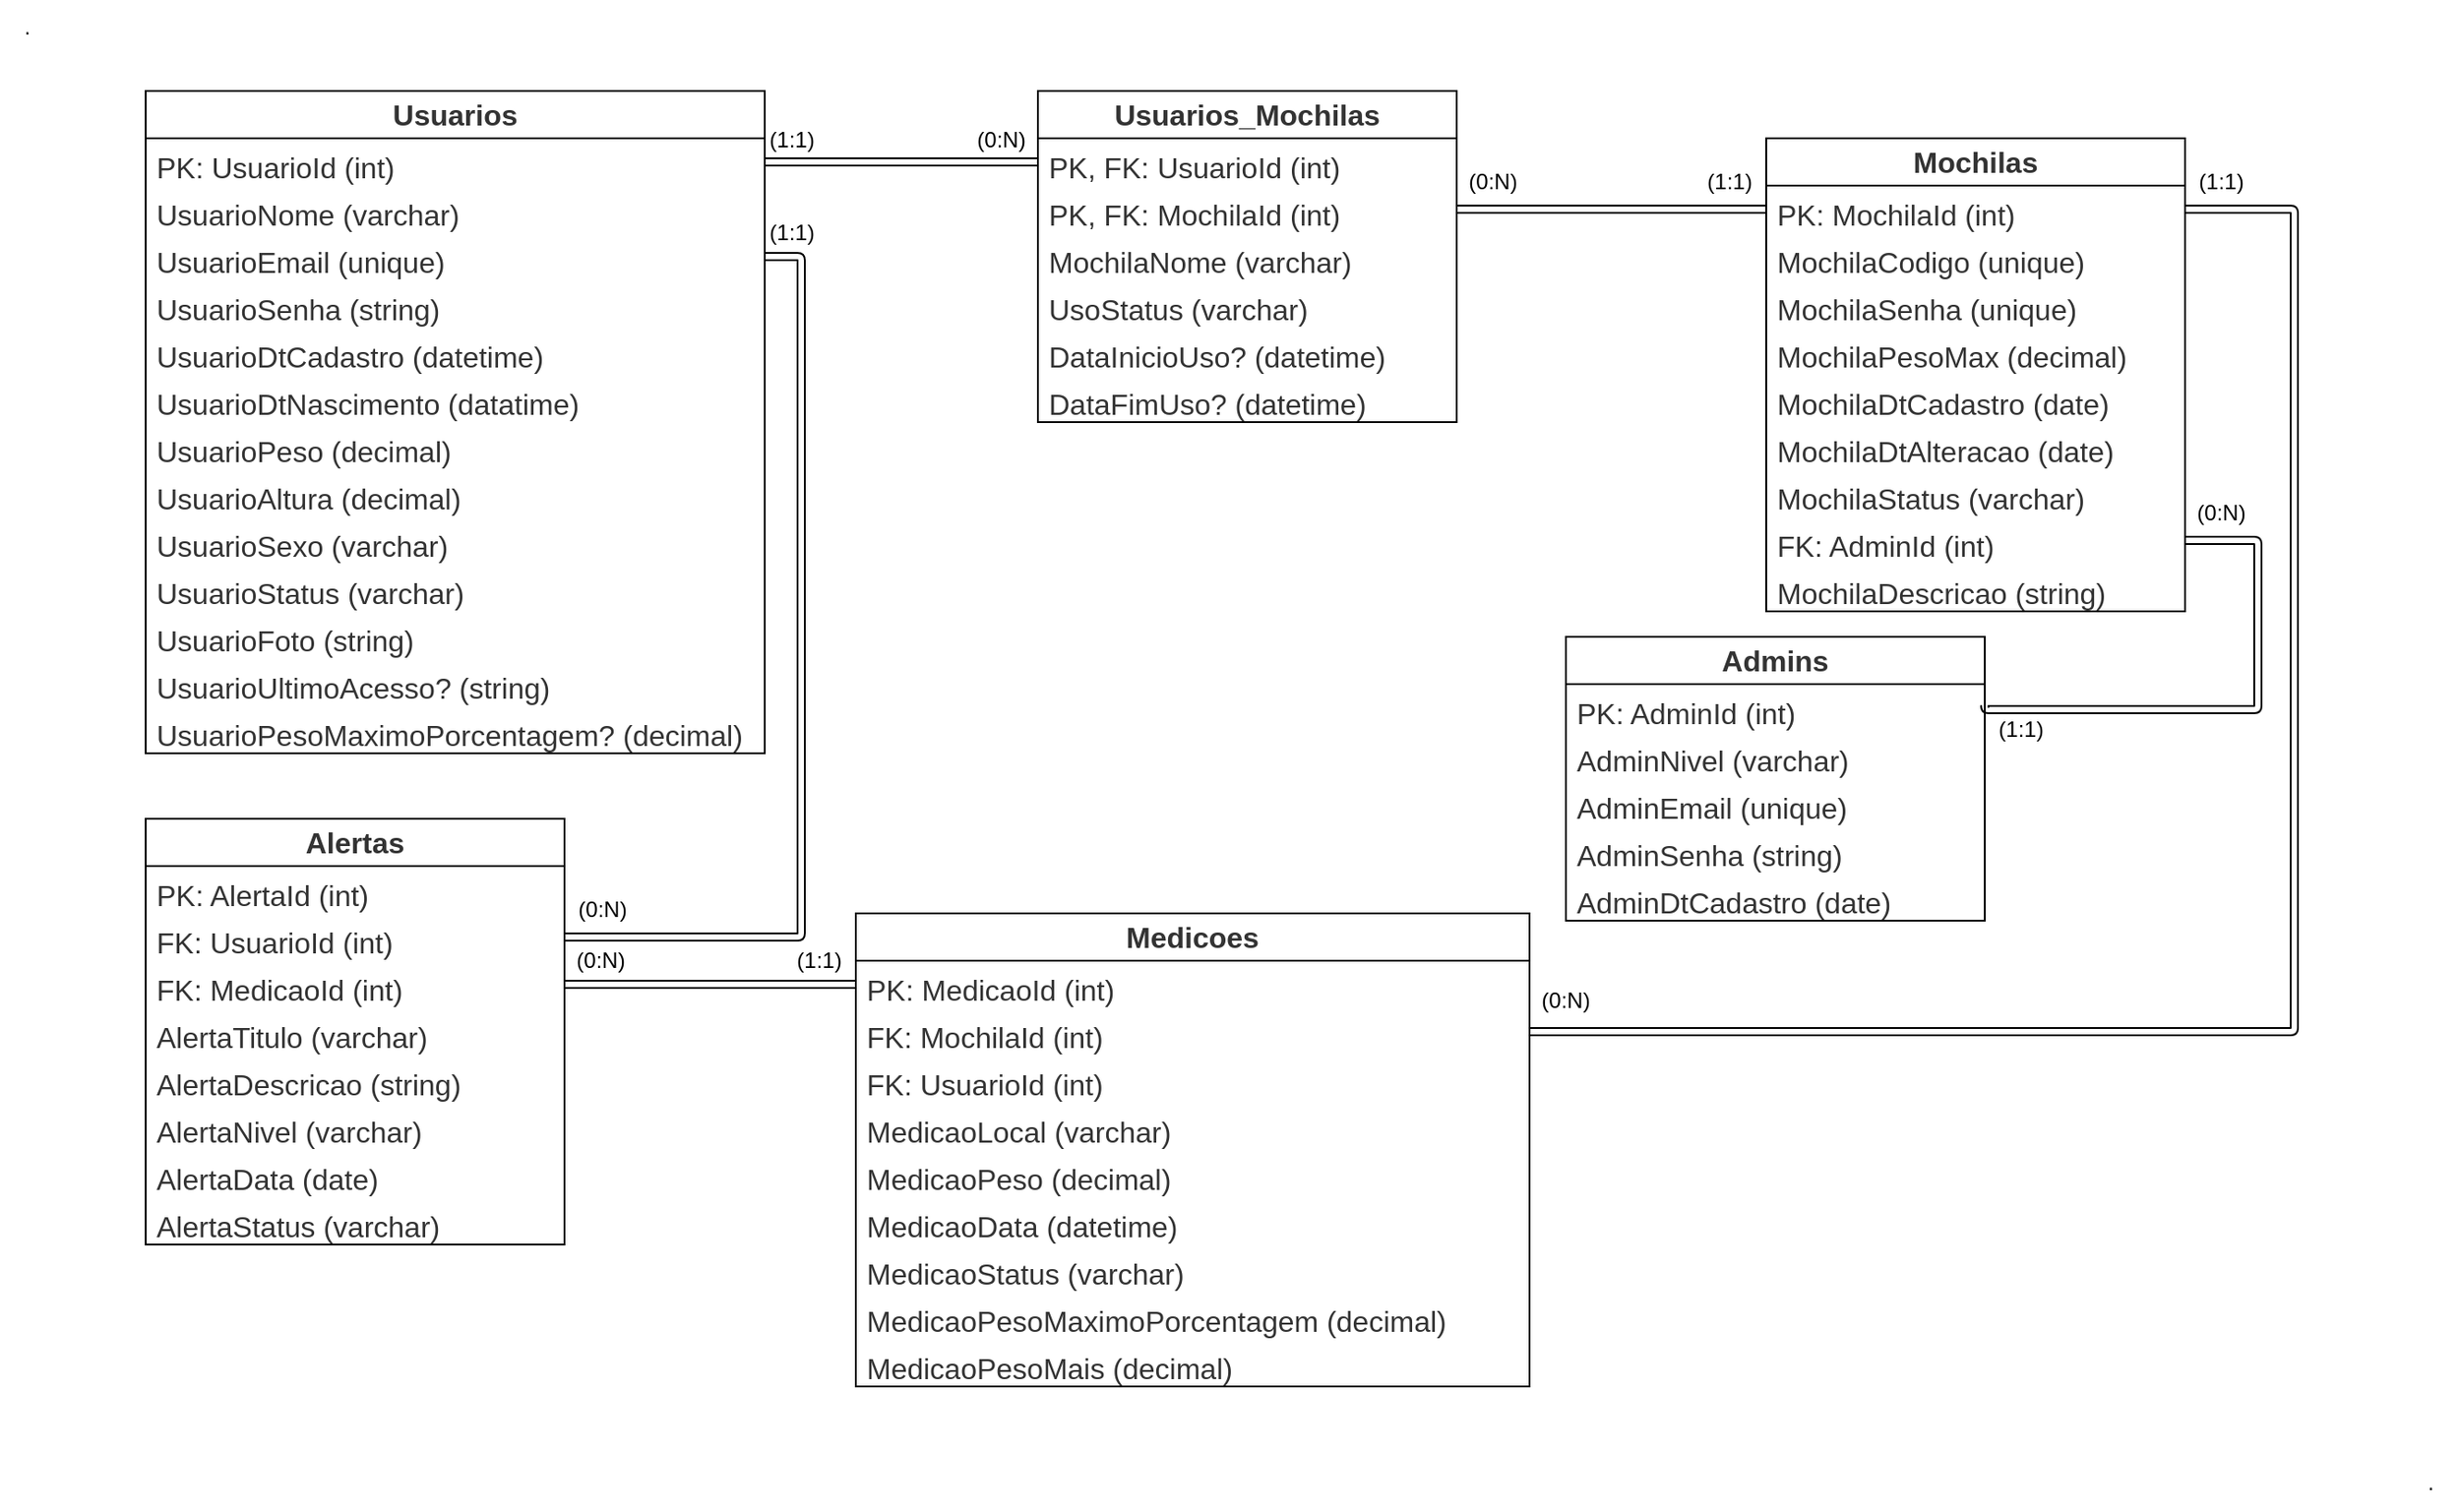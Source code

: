 <mxfile>
    <diagram id="SqMOtti_PhG7aw0WPnO8" name="Page-1">
        <mxGraphModel dx="2309" dy="724" grid="1" gridSize="10" guides="1" tooltips="1" connect="1" arrows="1" fold="1" page="1" pageScale="1" pageWidth="850" pageHeight="1100" background="#ffffff" math="0" shadow="0">
            <root>
                <mxCell id="0"/>
                <mxCell id="1" parent="0"/>
                <mxCell id="16" value="&lt;span style=&quot;color: rgb(51, 51, 51); font-family: Arial, sans-serif; font-size: medium; font-weight: 700; text-wrap-mode: nowrap; background-color: rgb(255, 255, 255);&quot;&gt;Usuarios&lt;/span&gt;" style="swimlane;fontStyle=0;childLayout=stackLayout;horizontal=1;startSize=26;fillColor=none;horizontalStack=0;resizeParent=1;resizeParentMax=0;resizeLast=0;collapsible=1;marginBottom=0;whiteSpace=wrap;html=1;" vertex="1" parent="1">
                    <mxGeometry x="120" y="80" width="340" height="364" as="geometry"/>
                </mxCell>
                <mxCell id="17" value="&lt;span style=&quot;color: rgb(51, 51, 51); font-family: Arial, sans-serif; font-size: medium; text-align: center; text-wrap-mode: nowrap; background-color: rgb(255, 255, 255);&quot;&gt;PK: UsuarioId (int)&lt;/span&gt;" style="text;strokeColor=none;fillColor=none;align=left;verticalAlign=top;spacingLeft=4;spacingRight=4;overflow=hidden;rotatable=0;points=[[0,0.5],[1,0.5]];portConstraint=eastwest;whiteSpace=wrap;html=1;" vertex="1" parent="16">
                    <mxGeometry y="26" width="340" height="26" as="geometry"/>
                </mxCell>
                <mxCell id="18" value="&lt;span style=&quot;color: rgb(51, 51, 51); font-family: Arial, sans-serif; font-size: medium; text-align: center; text-wrap-mode: nowrap; background-color: rgb(255, 255, 255);&quot;&gt;UsuarioNome (varchar)&lt;/span&gt;" style="text;strokeColor=none;fillColor=none;align=left;verticalAlign=top;spacingLeft=4;spacingRight=4;overflow=hidden;rotatable=0;points=[[0,0.5],[1,0.5]];portConstraint=eastwest;whiteSpace=wrap;html=1;" vertex="1" parent="16">
                    <mxGeometry y="52" width="340" height="26" as="geometry"/>
                </mxCell>
                <mxCell id="19" value="&lt;span style=&quot;color: rgb(51, 51, 51); font-family: Arial, sans-serif; font-size: medium; text-align: center; text-wrap-mode: nowrap; background-color: rgb(255, 255, 255);&quot;&gt;UsuarioEmail (unique)&lt;/span&gt;" style="text;strokeColor=none;fillColor=none;align=left;verticalAlign=top;spacingLeft=4;spacingRight=4;overflow=hidden;rotatable=0;points=[[0,0.5],[1,0.5]];portConstraint=eastwest;whiteSpace=wrap;html=1;" vertex="1" parent="16">
                    <mxGeometry y="78" width="340" height="26" as="geometry"/>
                </mxCell>
                <mxCell id="20" value="&lt;span style=&quot;color: rgb(51, 51, 51); font-family: Arial, sans-serif; font-size: medium; text-align: center; text-wrap-mode: nowrap; background-color: rgb(255, 255, 255);&quot;&gt;UsuarioSenha (string)&lt;/span&gt;" style="text;strokeColor=none;fillColor=none;align=left;verticalAlign=top;spacingLeft=4;spacingRight=4;overflow=hidden;rotatable=0;points=[[0,0.5],[1,0.5]];portConstraint=eastwest;whiteSpace=wrap;html=1;" vertex="1" parent="16">
                    <mxGeometry y="104" width="340" height="26" as="geometry"/>
                </mxCell>
                <mxCell id="21" value="&lt;span style=&quot;color: rgb(51, 51, 51); font-family: Arial, sans-serif; font-size: medium; text-align: center; text-wrap-mode: nowrap; background-color: rgb(255, 255, 255);&quot;&gt;UsuarioDtCadastro (datetime)&lt;/span&gt;" style="text;strokeColor=none;fillColor=none;align=left;verticalAlign=top;spacingLeft=4;spacingRight=4;overflow=hidden;rotatable=0;points=[[0,0.5],[1,0.5]];portConstraint=eastwest;whiteSpace=wrap;html=1;" vertex="1" parent="16">
                    <mxGeometry y="130" width="340" height="26" as="geometry"/>
                </mxCell>
                <mxCell id="98" value="&lt;span style=&quot;color: rgb(51, 51, 51); font-family: Arial, sans-serif; font-size: medium; text-align: center; text-wrap-mode: nowrap; background-color: rgb(255, 255, 255);&quot;&gt;UsuarioDtNascimento (datatime)&lt;/span&gt;" style="text;strokeColor=none;fillColor=none;align=left;verticalAlign=top;spacingLeft=4;spacingRight=4;overflow=hidden;rotatable=0;points=[[0,0.5],[1,0.5]];portConstraint=eastwest;whiteSpace=wrap;html=1;" vertex="1" parent="16">
                    <mxGeometry y="156" width="340" height="26" as="geometry"/>
                </mxCell>
                <mxCell id="22" value="&lt;span style=&quot;color: rgb(51, 51, 51); font-family: Arial, sans-serif; font-size: medium; text-align: center; text-wrap-mode: nowrap; background-color: rgb(255, 255, 255);&quot;&gt;UsuarioPeso (decimal)&lt;/span&gt;" style="text;strokeColor=none;fillColor=none;align=left;verticalAlign=top;spacingLeft=4;spacingRight=4;overflow=hidden;rotatable=0;points=[[0,0.5],[1,0.5]];portConstraint=eastwest;whiteSpace=wrap;html=1;" vertex="1" parent="16">
                    <mxGeometry y="182" width="340" height="26" as="geometry"/>
                </mxCell>
                <mxCell id="23" value="&lt;span style=&quot;color: rgb(51, 51, 51); font-family: Arial, sans-serif; font-size: medium; text-align: center; text-wrap-mode: nowrap; background-color: rgb(255, 255, 255);&quot;&gt;UsuarioAltura (decimal)&lt;/span&gt;" style="text;strokeColor=none;fillColor=none;align=left;verticalAlign=top;spacingLeft=4;spacingRight=4;overflow=hidden;rotatable=0;points=[[0,0.5],[1,0.5]];portConstraint=eastwest;whiteSpace=wrap;html=1;" vertex="1" parent="16">
                    <mxGeometry y="208" width="340" height="26" as="geometry"/>
                </mxCell>
                <mxCell id="99" value="&lt;span style=&quot;color: rgb(51, 51, 51); font-family: Arial, sans-serif; font-size: medium; text-align: center; text-wrap-mode: nowrap; background-color: rgb(255, 255, 255);&quot;&gt;UsuarioSexo (varchar)&lt;/span&gt;" style="text;strokeColor=none;fillColor=none;align=left;verticalAlign=top;spacingLeft=4;spacingRight=4;overflow=hidden;rotatable=0;points=[[0,0.5],[1,0.5]];portConstraint=eastwest;whiteSpace=wrap;html=1;" vertex="1" parent="16">
                    <mxGeometry y="234" width="340" height="26" as="geometry"/>
                </mxCell>
                <mxCell id="100" value="&lt;span style=&quot;color: rgb(51, 51, 51); font-family: Arial, sans-serif; font-size: medium; text-align: center; text-wrap-mode: nowrap; background-color: rgb(255, 255, 255);&quot;&gt;UsuarioStatus (varchar)&lt;/span&gt;" style="text;strokeColor=none;fillColor=none;align=left;verticalAlign=top;spacingLeft=4;spacingRight=4;overflow=hidden;rotatable=0;points=[[0,0.5],[1,0.5]];portConstraint=eastwest;whiteSpace=wrap;html=1;" vertex="1" parent="16">
                    <mxGeometry y="260" width="340" height="26" as="geometry"/>
                </mxCell>
                <mxCell id="101" value="&lt;span style=&quot;color: rgb(51, 51, 51); font-family: Arial, sans-serif; font-size: medium; text-align: center; text-wrap-mode: nowrap; background-color: rgb(255, 255, 255);&quot;&gt;UsuarioFoto (string)&lt;/span&gt;" style="text;strokeColor=none;fillColor=none;align=left;verticalAlign=top;spacingLeft=4;spacingRight=4;overflow=hidden;rotatable=0;points=[[0,0.5],[1,0.5]];portConstraint=eastwest;whiteSpace=wrap;html=1;" vertex="1" parent="16">
                    <mxGeometry y="286" width="340" height="26" as="geometry"/>
                </mxCell>
                <mxCell id="102" value="&lt;span style=&quot;color: rgb(51, 51, 51); font-family: Arial, sans-serif; font-size: medium; text-align: center; text-wrap-mode: nowrap; background-color: rgb(255, 255, 255);&quot;&gt;UsuarioUltimoAcesso? (string)&lt;/span&gt;" style="text;strokeColor=none;fillColor=none;align=left;verticalAlign=top;spacingLeft=4;spacingRight=4;overflow=hidden;rotatable=0;points=[[0,0.5],[1,0.5]];portConstraint=eastwest;whiteSpace=wrap;html=1;" vertex="1" parent="16">
                    <mxGeometry y="312" width="340" height="26" as="geometry"/>
                </mxCell>
                <mxCell id="103" value="&lt;span style=&quot;color: rgb(51, 51, 51); font-family: Arial, sans-serif; font-size: medium; text-align: center; text-wrap-mode: nowrap; background-color: rgb(255, 255, 255);&quot;&gt;UsuarioPesoMaximoPorcentagem? (decimal)&lt;/span&gt;" style="text;strokeColor=none;fillColor=none;align=left;verticalAlign=top;spacingLeft=4;spacingRight=4;overflow=hidden;rotatable=0;points=[[0,0.5],[1,0.5]];portConstraint=eastwest;whiteSpace=wrap;html=1;" vertex="1" parent="16">
                    <mxGeometry y="338" width="340" height="26" as="geometry"/>
                </mxCell>
                <mxCell id="25" value="&lt;span style=&quot;color: rgb(51, 51, 51); font-family: Arial, sans-serif; font-size: medium; font-weight: 700; text-wrap-mode: nowrap; background-color: rgb(255, 255, 255);&quot;&gt;Mochilas&lt;/span&gt;" style="swimlane;fontStyle=0;childLayout=stackLayout;horizontal=1;startSize=26;fillColor=none;horizontalStack=0;resizeParent=1;resizeParentMax=0;resizeLast=0;collapsible=1;marginBottom=0;whiteSpace=wrap;html=1;" vertex="1" parent="1">
                    <mxGeometry x="1010" y="106" width="230" height="260" as="geometry"/>
                </mxCell>
                <mxCell id="26" value="&lt;span style=&quot;color: rgb(51, 51, 51); font-family: Arial, sans-serif; font-size: medium; text-align: center; text-wrap-mode: nowrap; background-color: rgb(255, 255, 255);&quot;&gt;PK: MochilaId (int)&lt;/span&gt;" style="text;strokeColor=none;fillColor=none;align=left;verticalAlign=top;spacingLeft=4;spacingRight=4;overflow=hidden;rotatable=0;points=[[0,0.5],[1,0.5]];portConstraint=eastwest;whiteSpace=wrap;html=1;" vertex="1" parent="25">
                    <mxGeometry y="26" width="230" height="26" as="geometry"/>
                </mxCell>
                <mxCell id="27" value="&lt;span style=&quot;color: rgb(51, 51, 51); font-family: Arial, sans-serif; font-size: medium; text-align: center; text-wrap-mode: nowrap; background-color: rgb(255, 255, 255);&quot;&gt;MochilaCodigo (unique)&lt;/span&gt;" style="text;strokeColor=none;fillColor=none;align=left;verticalAlign=top;spacingLeft=4;spacingRight=4;overflow=hidden;rotatable=0;points=[[0,0.5],[1,0.5]];portConstraint=eastwest;whiteSpace=wrap;html=1;" vertex="1" parent="25">
                    <mxGeometry y="52" width="230" height="26" as="geometry"/>
                </mxCell>
                <mxCell id="28" value="&lt;span style=&quot;color: rgb(51, 51, 51); font-family: Arial, sans-serif; font-size: medium; text-align: center; text-wrap-mode: nowrap; background-color: rgb(255, 255, 255);&quot;&gt;MochilaSenha (unique)&lt;/span&gt;" style="text;strokeColor=none;fillColor=none;align=left;verticalAlign=top;spacingLeft=4;spacingRight=4;overflow=hidden;rotatable=0;points=[[0,0.5],[1,0.5]];portConstraint=eastwest;whiteSpace=wrap;html=1;" vertex="1" parent="25">
                    <mxGeometry y="78" width="230" height="26" as="geometry"/>
                </mxCell>
                <mxCell id="30" value="&lt;span style=&quot;color: rgb(51, 51, 51); font-family: Arial, sans-serif; font-size: medium; text-align: center; text-wrap-mode: nowrap; background-color: rgb(255, 255, 255);&quot;&gt;MochilaPesoMax (decimal)&lt;/span&gt;" style="text;strokeColor=none;fillColor=none;align=left;verticalAlign=top;spacingLeft=4;spacingRight=4;overflow=hidden;rotatable=0;points=[[0,0.5],[1,0.5]];portConstraint=eastwest;whiteSpace=wrap;html=1;" vertex="1" parent="25">
                    <mxGeometry y="104" width="230" height="26" as="geometry"/>
                </mxCell>
                <mxCell id="106" value="&lt;span style=&quot;color: rgb(51, 51, 51); font-family: Arial, sans-serif; font-size: medium; text-align: center; text-wrap-mode: nowrap; background-color: rgb(255, 255, 255);&quot;&gt;MochilaDtCadastro (date)&lt;/span&gt;" style="text;strokeColor=none;fillColor=none;align=left;verticalAlign=top;spacingLeft=4;spacingRight=4;overflow=hidden;rotatable=0;points=[[0,0.5],[1,0.5]];portConstraint=eastwest;whiteSpace=wrap;html=1;" vertex="1" parent="25">
                    <mxGeometry y="130" width="230" height="26" as="geometry"/>
                </mxCell>
                <mxCell id="107" value="&lt;span style=&quot;color: rgb(51, 51, 51); font-family: Arial, sans-serif; font-size: medium; text-align: center; text-wrap-mode: nowrap; background-color: rgb(255, 255, 255);&quot;&gt;MochilaDtAlteracao (date)&lt;/span&gt;" style="text;strokeColor=none;fillColor=none;align=left;verticalAlign=top;spacingLeft=4;spacingRight=4;overflow=hidden;rotatable=0;points=[[0,0.5],[1,0.5]];portConstraint=eastwest;whiteSpace=wrap;html=1;" vertex="1" parent="25">
                    <mxGeometry y="156" width="230" height="26" as="geometry"/>
                </mxCell>
                <mxCell id="31" value="&lt;span style=&quot;color: rgb(51, 51, 51); font-family: Arial, sans-serif; font-size: medium; text-align: center; text-wrap-mode: nowrap; background-color: rgb(255, 255, 255);&quot;&gt;MochilaStatus (varchar)&lt;/span&gt;" style="text;strokeColor=none;fillColor=none;align=left;verticalAlign=top;spacingLeft=4;spacingRight=4;overflow=hidden;rotatable=0;points=[[0,0.5],[1,0.5]];portConstraint=eastwest;whiteSpace=wrap;html=1;" vertex="1" parent="25">
                    <mxGeometry y="182" width="230" height="26" as="geometry"/>
                </mxCell>
                <mxCell id="32" value="&lt;span style=&quot;color: rgb(51, 51, 51); font-family: Arial, sans-serif; font-size: medium; text-align: center; text-wrap-mode: nowrap; background-color: rgb(255, 255, 255);&quot;&gt;FK: AdminId (int)&lt;/span&gt;" style="text;strokeColor=none;fillColor=none;align=left;verticalAlign=top;spacingLeft=4;spacingRight=4;overflow=hidden;rotatable=0;points=[[0,0.5],[1,0.5]];portConstraint=eastwest;whiteSpace=wrap;html=1;" vertex="1" parent="25">
                    <mxGeometry y="208" width="230" height="26" as="geometry"/>
                </mxCell>
                <mxCell id="108" value="&lt;span style=&quot;color: rgb(51, 51, 51); font-family: Arial, sans-serif; font-size: medium; text-align: center; text-wrap-mode: nowrap; background-color: rgb(255, 255, 255);&quot;&gt;MochilaDescricao (string)&lt;/span&gt;" style="text;strokeColor=none;fillColor=none;align=left;verticalAlign=top;spacingLeft=4;spacingRight=4;overflow=hidden;rotatable=0;points=[[0,0.5],[1,0.5]];portConstraint=eastwest;whiteSpace=wrap;html=1;" vertex="1" parent="25">
                    <mxGeometry y="234" width="230" height="26" as="geometry"/>
                </mxCell>
                <mxCell id="33" value="&lt;span style=&quot;color: rgb(51, 51, 51); font-family: Arial, sans-serif; font-size: medium; font-weight: 700; text-wrap-mode: nowrap; background-color: rgb(255, 255, 255);&quot;&gt;Admins&lt;/span&gt;" style="swimlane;fontStyle=0;childLayout=stackLayout;horizontal=1;startSize=26;fillColor=none;horizontalStack=0;resizeParent=1;resizeParentMax=0;resizeLast=0;collapsible=1;marginBottom=0;whiteSpace=wrap;html=1;" vertex="1" parent="1">
                    <mxGeometry x="900" y="380" width="230" height="156" as="geometry"/>
                </mxCell>
                <mxCell id="34" value="&lt;span style=&quot;color: rgb(51, 51, 51); font-family: Arial, sans-serif; font-size: medium; text-align: center; text-wrap-mode: nowrap; background-color: rgb(255, 255, 255);&quot;&gt;PK: AdminId (int)&lt;/span&gt;" style="text;strokeColor=none;fillColor=none;align=left;verticalAlign=top;spacingLeft=4;spacingRight=4;overflow=hidden;rotatable=0;points=[[0,0.5],[1,0.5]];portConstraint=eastwest;whiteSpace=wrap;html=1;" vertex="1" parent="33">
                    <mxGeometry y="26" width="230" height="26" as="geometry"/>
                </mxCell>
                <mxCell id="35" value="&lt;span style=&quot;color: rgb(51, 51, 51); font-family: Arial, sans-serif; font-size: medium; text-align: center; text-wrap-mode: nowrap; background-color: rgb(255, 255, 255);&quot;&gt;AdminNivel (varchar)&lt;/span&gt;" style="text;strokeColor=none;fillColor=none;align=left;verticalAlign=top;spacingLeft=4;spacingRight=4;overflow=hidden;rotatable=0;points=[[0,0.5],[1,0.5]];portConstraint=eastwest;whiteSpace=wrap;html=1;" vertex="1" parent="33">
                    <mxGeometry y="52" width="230" height="26" as="geometry"/>
                </mxCell>
                <mxCell id="36" value="&lt;span style=&quot;color: rgb(51, 51, 51); font-family: Arial, sans-serif; font-size: medium; text-align: center; text-wrap-mode: nowrap; background-color: rgb(255, 255, 255);&quot;&gt;AdminEmail (unique)&lt;/span&gt;" style="text;strokeColor=none;fillColor=none;align=left;verticalAlign=top;spacingLeft=4;spacingRight=4;overflow=hidden;rotatable=0;points=[[0,0.5],[1,0.5]];portConstraint=eastwest;whiteSpace=wrap;html=1;" vertex="1" parent="33">
                    <mxGeometry y="78" width="230" height="26" as="geometry"/>
                </mxCell>
                <mxCell id="37" value="&lt;span style=&quot;color: rgb(51, 51, 51); font-family: Arial, sans-serif; font-size: medium; text-align: center; text-wrap-mode: nowrap; background-color: rgb(255, 255, 255);&quot;&gt;AdminSenha (string)&lt;/span&gt;" style="text;strokeColor=none;fillColor=none;align=left;verticalAlign=top;spacingLeft=4;spacingRight=4;overflow=hidden;rotatable=0;points=[[0,0.5],[1,0.5]];portConstraint=eastwest;whiteSpace=wrap;html=1;" vertex="1" parent="33">
                    <mxGeometry y="104" width="230" height="26" as="geometry"/>
                </mxCell>
                <mxCell id="115" value="&lt;span style=&quot;color: rgb(51, 51, 51); font-family: Arial, sans-serif; font-size: medium; text-align: center; text-wrap-mode: nowrap; background-color: rgb(255, 255, 255);&quot;&gt;AdminDtCadastro (date)&lt;/span&gt;" style="text;strokeColor=none;fillColor=none;align=left;verticalAlign=top;spacingLeft=4;spacingRight=4;overflow=hidden;rotatable=0;points=[[0,0.5],[1,0.5]];portConstraint=eastwest;whiteSpace=wrap;html=1;" vertex="1" parent="33">
                    <mxGeometry y="130" width="230" height="26" as="geometry"/>
                </mxCell>
                <mxCell id="41" value="&lt;span style=&quot;color: rgb(51, 51, 51); font-family: Arial, sans-serif; font-size: medium; font-weight: 700; text-wrap-mode: nowrap; background-color: rgb(255, 255, 255);&quot;&gt;Usuarios_Mochilas&lt;/span&gt;" style="swimlane;fontStyle=0;childLayout=stackLayout;horizontal=1;startSize=26;fillColor=none;horizontalStack=0;resizeParent=1;resizeParentMax=0;resizeLast=0;collapsible=1;marginBottom=0;whiteSpace=wrap;html=1;" vertex="1" parent="1">
                    <mxGeometry x="610" y="80" width="230" height="182" as="geometry"/>
                </mxCell>
                <mxCell id="42" value="&lt;span style=&quot;color: rgb(51, 51, 51); font-family: Arial, sans-serif; font-size: medium; text-align: center; text-wrap-mode: nowrap; background-color: rgb(255, 255, 255);&quot;&gt;PK, FK: UsuarioId (int)&lt;/span&gt;" style="text;strokeColor=none;fillColor=none;align=left;verticalAlign=top;spacingLeft=4;spacingRight=4;overflow=hidden;rotatable=0;points=[[0,0.5],[1,0.5]];portConstraint=eastwest;whiteSpace=wrap;html=1;" vertex="1" parent="41">
                    <mxGeometry y="26" width="230" height="26" as="geometry"/>
                </mxCell>
                <mxCell id="43" value="&lt;span style=&quot;color: rgb(51, 51, 51); font-family: Arial, sans-serif; font-size: medium; text-align: center; text-wrap-mode: nowrap; background-color: rgb(255, 255, 255);&quot;&gt;PK, FK: MochilaId (int)&lt;/span&gt;" style="text;strokeColor=none;fillColor=none;align=left;verticalAlign=top;spacingLeft=4;spacingRight=4;overflow=hidden;rotatable=0;points=[[0,0.5],[1,0.5]];portConstraint=eastwest;whiteSpace=wrap;html=1;" vertex="1" parent="41">
                    <mxGeometry y="52" width="230" height="26" as="geometry"/>
                </mxCell>
                <mxCell id="44" value="&lt;span style=&quot;color: rgb(51, 51, 51); font-family: Arial, sans-serif; font-size: medium; text-align: center; text-wrap-mode: nowrap; background-color: rgb(255, 255, 255);&quot;&gt;MochilaNome (varchar)&lt;/span&gt;" style="text;strokeColor=none;fillColor=none;align=left;verticalAlign=top;spacingLeft=4;spacingRight=4;overflow=hidden;rotatable=0;points=[[0,0.5],[1,0.5]];portConstraint=eastwest;whiteSpace=wrap;html=1;" vertex="1" parent="41">
                    <mxGeometry y="78" width="230" height="26" as="geometry"/>
                </mxCell>
                <mxCell id="45" value="&lt;span style=&quot;color: rgb(51, 51, 51); font-family: Arial, sans-serif; font-size: medium; text-align: center; text-wrap-mode: nowrap; background-color: rgb(255, 255, 255);&quot;&gt;UsoStatus (varchar)&lt;/span&gt;" style="text;strokeColor=none;fillColor=none;align=left;verticalAlign=top;spacingLeft=4;spacingRight=4;overflow=hidden;rotatable=0;points=[[0,0.5],[1,0.5]];portConstraint=eastwest;whiteSpace=wrap;html=1;" vertex="1" parent="41">
                    <mxGeometry y="104" width="230" height="26" as="geometry"/>
                </mxCell>
                <mxCell id="46" value="&lt;span style=&quot;color: rgb(51, 51, 51); font-family: Arial, sans-serif; font-size: medium; text-align: center; text-wrap-mode: nowrap; background-color: rgb(255, 255, 255);&quot;&gt;DataInicioUso? (datetime)&lt;/span&gt;" style="text;strokeColor=none;fillColor=none;align=left;verticalAlign=top;spacingLeft=4;spacingRight=4;overflow=hidden;rotatable=0;points=[[0,0.5],[1,0.5]];portConstraint=eastwest;whiteSpace=wrap;html=1;" vertex="1" parent="41">
                    <mxGeometry y="130" width="230" height="26" as="geometry"/>
                </mxCell>
                <mxCell id="109" value="&lt;span style=&quot;color: rgb(51, 51, 51); font-family: Arial, sans-serif; font-size: medium; text-align: center; text-wrap-mode: nowrap; background-color: rgb(255, 255, 255);&quot;&gt;DataFimUso? (datetime)&lt;/span&gt;" style="text;strokeColor=none;fillColor=none;align=left;verticalAlign=top;spacingLeft=4;spacingRight=4;overflow=hidden;rotatable=0;points=[[0,0.5],[1,0.5]];portConstraint=eastwest;whiteSpace=wrap;html=1;" vertex="1" parent="41">
                    <mxGeometry y="156" width="230" height="26" as="geometry"/>
                </mxCell>
                <mxCell id="55" value="&lt;span style=&quot;color: rgb(51, 51, 51); font-family: Arial, sans-serif; font-size: medium; font-weight: 700; text-wrap-mode: nowrap; background-color: rgb(255, 255, 255);&quot;&gt;Alertas&lt;/span&gt;" style="swimlane;fontStyle=0;childLayout=stackLayout;horizontal=1;startSize=26;fillColor=none;horizontalStack=0;resizeParent=1;resizeParentMax=0;resizeLast=0;collapsible=1;marginBottom=0;whiteSpace=wrap;html=1;" vertex="1" parent="1">
                    <mxGeometry x="120" y="480" width="230" height="234" as="geometry"/>
                </mxCell>
                <mxCell id="57" value="&lt;span style=&quot;color: rgb(51, 51, 51); font-family: Arial, sans-serif; font-size: medium; text-align: center; text-wrap-mode: nowrap; background-color: rgb(255, 255, 255);&quot;&gt;PK: AlertaId (int)&lt;/span&gt;" style="text;strokeColor=none;fillColor=none;align=left;verticalAlign=top;spacingLeft=4;spacingRight=4;overflow=hidden;rotatable=0;points=[[0,0.5],[1,0.5]];portConstraint=eastwest;whiteSpace=wrap;html=1;" vertex="1" parent="55">
                    <mxGeometry y="26" width="230" height="26" as="geometry"/>
                </mxCell>
                <mxCell id="59" value="&lt;span style=&quot;color: rgb(51, 51, 51); font-family: Arial, sans-serif; font-size: medium; text-align: center; text-wrap-mode: nowrap; background-color: rgb(255, 255, 255);&quot;&gt;FK: UsuarioId (int)&lt;/span&gt;" style="text;strokeColor=none;fillColor=none;align=left;verticalAlign=top;spacingLeft=4;spacingRight=4;overflow=hidden;rotatable=0;points=[[0,0.5],[1,0.5]];portConstraint=eastwest;whiteSpace=wrap;html=1;" vertex="1" parent="55">
                    <mxGeometry y="52" width="230" height="26" as="geometry"/>
                </mxCell>
                <mxCell id="58" value="&lt;span style=&quot;color: rgb(51, 51, 51); font-family: Arial, sans-serif; font-size: medium; text-align: center; text-wrap-mode: nowrap; background-color: rgb(255, 255, 255);&quot;&gt;FK: MedicaoId (int)&lt;/span&gt;" style="text;strokeColor=none;fillColor=none;align=left;verticalAlign=top;spacingLeft=4;spacingRight=4;overflow=hidden;rotatable=0;points=[[0,0.5],[1,0.5]];portConstraint=eastwest;whiteSpace=wrap;html=1;" vertex="1" parent="55">
                    <mxGeometry y="78" width="230" height="26" as="geometry"/>
                </mxCell>
                <mxCell id="60" value="&lt;span style=&quot;color: rgb(51, 51, 51); font-family: Arial, sans-serif; font-size: medium; text-align: center; text-wrap-mode: nowrap; background-color: rgb(255, 255, 255);&quot;&gt;AlertaTitulo (varchar)&lt;/span&gt;" style="text;strokeColor=none;fillColor=none;align=left;verticalAlign=top;spacingLeft=4;spacingRight=4;overflow=hidden;rotatable=0;points=[[0,0.5],[1,0.5]];portConstraint=eastwest;whiteSpace=wrap;html=1;" vertex="1" parent="55">
                    <mxGeometry y="104" width="230" height="26" as="geometry"/>
                </mxCell>
                <mxCell id="61" value="&lt;span style=&quot;color: rgb(51, 51, 51); font-family: Arial, sans-serif; font-size: medium; text-align: center; text-wrap-mode: nowrap; background-color: rgb(255, 255, 255);&quot;&gt;AlertaDescricao (string)&lt;/span&gt;" style="text;strokeColor=none;fillColor=none;align=left;verticalAlign=top;spacingLeft=4;spacingRight=4;overflow=hidden;rotatable=0;points=[[0,0.5],[1,0.5]];portConstraint=eastwest;whiteSpace=wrap;html=1;" vertex="1" parent="55">
                    <mxGeometry y="130" width="230" height="26" as="geometry"/>
                </mxCell>
                <mxCell id="112" value="&lt;span style=&quot;color: rgb(51, 51, 51); font-family: Arial, sans-serif; font-size: medium; text-align: center; text-wrap-mode: nowrap; background-color: rgb(255, 255, 255);&quot;&gt;AlertaNivel (varchar)&lt;/span&gt;" style="text;strokeColor=none;fillColor=none;align=left;verticalAlign=top;spacingLeft=4;spacingRight=4;overflow=hidden;rotatable=0;points=[[0,0.5],[1,0.5]];portConstraint=eastwest;whiteSpace=wrap;html=1;" vertex="1" parent="55">
                    <mxGeometry y="156" width="230" height="26" as="geometry"/>
                </mxCell>
                <mxCell id="113" value="&lt;span style=&quot;color: rgb(51, 51, 51); font-family: Arial, sans-serif; font-size: medium; text-align: center; text-wrap-mode: nowrap; background-color: rgb(255, 255, 255);&quot;&gt;AlertaData (date)&lt;/span&gt;" style="text;strokeColor=none;fillColor=none;align=left;verticalAlign=top;spacingLeft=4;spacingRight=4;overflow=hidden;rotatable=0;points=[[0,0.5],[1,0.5]];portConstraint=eastwest;whiteSpace=wrap;html=1;" vertex="1" parent="55">
                    <mxGeometry y="182" width="230" height="26" as="geometry"/>
                </mxCell>
                <mxCell id="114" value="&lt;span style=&quot;color: rgb(51, 51, 51); font-family: Arial, sans-serif; font-size: medium; text-align: center; text-wrap-mode: nowrap; background-color: rgb(255, 255, 255);&quot;&gt;AlertaStatus (varchar)&lt;/span&gt;" style="text;strokeColor=none;fillColor=none;align=left;verticalAlign=top;spacingLeft=4;spacingRight=4;overflow=hidden;rotatable=0;points=[[0,0.5],[1,0.5]];portConstraint=eastwest;whiteSpace=wrap;html=1;" vertex="1" parent="55">
                    <mxGeometry y="208" width="230" height="26" as="geometry"/>
                </mxCell>
                <mxCell id="63" value="&lt;span style=&quot;color: rgb(51, 51, 51); font-family: Arial, sans-serif; font-size: medium; font-weight: 700; text-wrap-mode: nowrap; background-color: rgb(255, 255, 255);&quot;&gt;Medicoes&lt;/span&gt;" style="swimlane;fontStyle=0;childLayout=stackLayout;horizontal=1;startSize=26;fillColor=none;horizontalStack=0;resizeParent=1;resizeParentMax=0;resizeLast=0;collapsible=1;marginBottom=0;whiteSpace=wrap;html=1;" vertex="1" parent="1">
                    <mxGeometry x="510" y="532" width="370" height="260" as="geometry"/>
                </mxCell>
                <mxCell id="64" value="&lt;span style=&quot;color: rgb(51, 51, 51); font-family: Arial, sans-serif; font-size: medium; text-align: center; text-wrap-mode: nowrap; background-color: rgb(255, 255, 255);&quot;&gt;PK: MedicaoId (int)&lt;/span&gt;" style="text;strokeColor=none;fillColor=none;align=left;verticalAlign=top;spacingLeft=4;spacingRight=4;overflow=hidden;rotatable=0;points=[[0,0.5],[1,0.5]];portConstraint=eastwest;whiteSpace=wrap;html=1;" vertex="1" parent="63">
                    <mxGeometry y="26" width="370" height="26" as="geometry"/>
                </mxCell>
                <mxCell id="65" value="&lt;span style=&quot;color: rgb(51, 51, 51); font-family: Arial, sans-serif; font-size: medium; text-align: center; text-wrap-mode: nowrap; background-color: rgb(255, 255, 255);&quot;&gt;FK: MochilaId (int)&lt;/span&gt;" style="text;strokeColor=none;fillColor=none;align=left;verticalAlign=top;spacingLeft=4;spacingRight=4;overflow=hidden;rotatable=0;points=[[0,0.5],[1,0.5]];portConstraint=eastwest;whiteSpace=wrap;html=1;" vertex="1" parent="63">
                    <mxGeometry y="52" width="370" height="26" as="geometry"/>
                </mxCell>
                <mxCell id="66" value="&lt;span style=&quot;color: rgb(51, 51, 51); font-family: Arial, sans-serif; font-size: medium; text-align: center; text-wrap-mode: nowrap; background-color: rgb(255, 255, 255);&quot;&gt;FK: UsuarioId (int)&lt;/span&gt;" style="text;strokeColor=none;fillColor=none;align=left;verticalAlign=top;spacingLeft=4;spacingRight=4;overflow=hidden;rotatable=0;points=[[0,0.5],[1,0.5]];portConstraint=eastwest;whiteSpace=wrap;html=1;" vertex="1" parent="63">
                    <mxGeometry y="78" width="370" height="26" as="geometry"/>
                </mxCell>
                <mxCell id="110" value="&lt;span style=&quot;color: rgb(51, 51, 51); font-family: Arial, sans-serif; font-size: medium; text-align: center; text-wrap-mode: nowrap; background-color: rgb(255, 255, 255);&quot;&gt;MedicaoLocal (varchar)&lt;/span&gt;" style="text;strokeColor=none;fillColor=none;align=left;verticalAlign=top;spacingLeft=4;spacingRight=4;overflow=hidden;rotatable=0;points=[[0,0.5],[1,0.5]];portConstraint=eastwest;whiteSpace=wrap;html=1;" vertex="1" parent="63">
                    <mxGeometry y="104" width="370" height="26" as="geometry"/>
                </mxCell>
                <mxCell id="67" value="&lt;span style=&quot;color: rgb(51, 51, 51); font-family: Arial, sans-serif; font-size: medium; text-align: center; text-wrap-mode: nowrap; background-color: rgb(255, 255, 255);&quot;&gt;MedicaoPeso (decimal)&lt;/span&gt;" style="text;strokeColor=none;fillColor=none;align=left;verticalAlign=top;spacingLeft=4;spacingRight=4;overflow=hidden;rotatable=0;points=[[0,0.5],[1,0.5]];portConstraint=eastwest;whiteSpace=wrap;html=1;" vertex="1" parent="63">
                    <mxGeometry y="130" width="370" height="26" as="geometry"/>
                </mxCell>
                <mxCell id="68" value="&lt;span style=&quot;color: rgb(51, 51, 51); font-family: Arial, sans-serif; font-size: medium; text-align: center; text-wrap-mode: nowrap; background-color: rgb(255, 255, 255);&quot;&gt;MedicaoData (datetime)&lt;/span&gt;" style="text;strokeColor=none;fillColor=none;align=left;verticalAlign=top;spacingLeft=4;spacingRight=4;overflow=hidden;rotatable=0;points=[[0,0.5],[1,0.5]];portConstraint=eastwest;whiteSpace=wrap;html=1;" vertex="1" parent="63">
                    <mxGeometry y="156" width="370" height="26" as="geometry"/>
                </mxCell>
                <mxCell id="69" value="&lt;span style=&quot;color: rgb(51, 51, 51); font-family: Arial, sans-serif; font-size: medium; text-align: center; text-wrap-mode: nowrap; background-color: rgb(255, 255, 255);&quot;&gt;MedicaoStatus (varchar)&lt;/span&gt;" style="text;strokeColor=none;fillColor=none;align=left;verticalAlign=top;spacingLeft=4;spacingRight=4;overflow=hidden;rotatable=0;points=[[0,0.5],[1,0.5]];portConstraint=eastwest;whiteSpace=wrap;html=1;" vertex="1" parent="63">
                    <mxGeometry y="182" width="370" height="26" as="geometry"/>
                </mxCell>
                <mxCell id="72" value="&lt;span style=&quot;color: rgb(51, 51, 51); font-family: Arial, sans-serif; font-size: medium; text-align: center; text-wrap-mode: nowrap; background-color: rgb(255, 255, 255);&quot;&gt;MedicaoPesoMaximoPorcentagem (decimal&lt;/span&gt;&lt;span style=&quot;background-color: rgb(255, 255, 255); color: rgb(51, 51, 51); font-family: Arial, sans-serif; font-size: medium; text-align: center; text-wrap-mode: nowrap;&quot;&gt;)&lt;/span&gt;" style="text;strokeColor=none;fillColor=none;align=left;verticalAlign=top;spacingLeft=4;spacingRight=4;overflow=hidden;rotatable=0;points=[[0,0.5],[1,0.5]];portConstraint=eastwest;whiteSpace=wrap;html=1;" vertex="1" parent="63">
                    <mxGeometry y="208" width="370" height="26" as="geometry"/>
                </mxCell>
                <mxCell id="111" value="&lt;span style=&quot;color: rgb(51, 51, 51); font-family: Arial, sans-serif; font-size: medium; text-align: center; text-wrap-mode: nowrap; background-color: rgb(255, 255, 255);&quot;&gt;MedicaoPesoMais (decimal&lt;/span&gt;&lt;span style=&quot;background-color: rgb(255, 255, 255); color: rgb(51, 51, 51); font-family: Arial, sans-serif; font-size: medium; text-align: center; text-wrap-mode: nowrap;&quot;&gt;)&lt;/span&gt;" style="text;strokeColor=none;fillColor=none;align=left;verticalAlign=top;spacingLeft=4;spacingRight=4;overflow=hidden;rotatable=0;points=[[0,0.5],[1,0.5]];portConstraint=eastwest;whiteSpace=wrap;html=1;" vertex="1" parent="63">
                    <mxGeometry y="234" width="370" height="26" as="geometry"/>
                </mxCell>
                <mxCell id="79" style="html=1;exitX=1;exitY=0.5;exitDx=0;exitDy=0;entryX=0;entryY=0.5;entryDx=0;entryDy=0;shape=link;" edge="1" parent="1" source="17" target="42">
                    <mxGeometry relative="1" as="geometry"/>
                </mxCell>
                <mxCell id="80" value="(0:N)" style="text;html=1;align=center;verticalAlign=middle;whiteSpace=wrap;rounded=0;" vertex="1" parent="1">
                    <mxGeometry x="570" y="97" width="40" height="20" as="geometry"/>
                </mxCell>
                <mxCell id="81" value="(1:1)" style="text;html=1;align=center;verticalAlign=middle;whiteSpace=wrap;rounded=0;" vertex="1" parent="1">
                    <mxGeometry x="455" y="97" width="40" height="20" as="geometry"/>
                </mxCell>
                <mxCell id="82" style="edgeStyle=none;html=1;exitX=1;exitY=0.5;exitDx=0;exitDy=0;entryX=0;entryY=0.5;entryDx=0;entryDy=0;shape=link;" edge="1" parent="1" source="43" target="26">
                    <mxGeometry relative="1" as="geometry"/>
                </mxCell>
                <mxCell id="83" value="(0:N)" style="text;html=1;align=center;verticalAlign=middle;whiteSpace=wrap;rounded=0;" vertex="1" parent="1">
                    <mxGeometry x="840" y="120" width="40" height="20" as="geometry"/>
                </mxCell>
                <mxCell id="84" value="(1:1)" style="text;html=1;align=center;verticalAlign=middle;whiteSpace=wrap;rounded=0;" vertex="1" parent="1">
                    <mxGeometry x="970" y="120" width="40" height="20" as="geometry"/>
                </mxCell>
                <mxCell id="86" value="(1:1)" style="text;html=1;align=center;verticalAlign=middle;whiteSpace=wrap;rounded=0;" vertex="1" parent="1">
                    <mxGeometry x="455" y="148" width="40" height="20" as="geometry"/>
                </mxCell>
                <mxCell id="87" value="(0:N)" style="text;html=1;align=center;verticalAlign=middle;whiteSpace=wrap;rounded=0;" vertex="1" parent="1">
                    <mxGeometry x="351" y="520" width="40" height="20" as="geometry"/>
                </mxCell>
                <mxCell id="88" style="edgeStyle=none;html=1;exitX=1;exitY=0.5;exitDx=0;exitDy=0;entryX=0;entryY=0.5;entryDx=0;entryDy=0;shape=link;" edge="1" parent="1" source="58" target="64">
                    <mxGeometry relative="1" as="geometry"/>
                </mxCell>
                <mxCell id="89" value="(0:N)" style="text;html=1;align=center;verticalAlign=middle;whiteSpace=wrap;rounded=0;" vertex="1" parent="1">
                    <mxGeometry x="350" y="548" width="40" height="20" as="geometry"/>
                </mxCell>
                <mxCell id="90" style="edgeStyle=orthogonalEdgeStyle;html=1;exitX=1;exitY=0.5;exitDx=0;exitDy=0;entryX=1;entryY=0.5;entryDx=0;entryDy=0;shape=link;" edge="1" parent="1" source="19" target="59">
                    <mxGeometry relative="1" as="geometry">
                        <Array as="points">
                            <mxPoint x="480" y="171"/>
                            <mxPoint x="480" y="545"/>
                        </Array>
                    </mxGeometry>
                </mxCell>
                <mxCell id="91" value="(1:1)" style="text;html=1;align=center;verticalAlign=middle;whiteSpace=wrap;rounded=0;" vertex="1" parent="1">
                    <mxGeometry x="470" y="548" width="40" height="20" as="geometry"/>
                </mxCell>
                <mxCell id="92" style="edgeStyle=orthogonalEdgeStyle;html=1;exitX=1;exitY=0.5;exitDx=0;exitDy=0;entryX=1;entryY=0.5;entryDx=0;entryDy=0;shape=link;" edge="1" parent="1" source="34" target="32">
                    <mxGeometry relative="1" as="geometry">
                        <Array as="points">
                            <mxPoint x="1280" y="420"/>
                            <mxPoint x="1280" y="327"/>
                        </Array>
                    </mxGeometry>
                </mxCell>
                <mxCell id="93" value="(0:N)" style="text;html=1;align=center;verticalAlign=middle;whiteSpace=wrap;rounded=0;" vertex="1" parent="1">
                    <mxGeometry x="1240" y="302" width="40" height="20" as="geometry"/>
                </mxCell>
                <mxCell id="94" value="(1:1)" style="text;html=1;align=center;verticalAlign=middle;whiteSpace=wrap;rounded=0;" vertex="1" parent="1">
                    <mxGeometry x="1130" y="421" width="40" height="20" as="geometry"/>
                </mxCell>
                <mxCell id="95" style="edgeStyle=orthogonalEdgeStyle;html=1;exitX=1;exitY=0.5;exitDx=0;exitDy=0;entryX=1;entryY=0.5;entryDx=0;entryDy=0;shape=link;" edge="1" parent="1" source="65" target="26">
                    <mxGeometry relative="1" as="geometry">
                        <Array as="points">
                            <mxPoint x="1300" y="597"/>
                            <mxPoint x="1300" y="145"/>
                        </Array>
                    </mxGeometry>
                </mxCell>
                <mxCell id="96" value="(1:1)" style="text;html=1;align=center;verticalAlign=middle;whiteSpace=wrap;rounded=0;" vertex="1" parent="1">
                    <mxGeometry x="1240" y="120" width="40" height="20" as="geometry"/>
                </mxCell>
                <mxCell id="97" value="(0:N)" style="text;html=1;align=center;verticalAlign=middle;whiteSpace=wrap;rounded=0;" vertex="1" parent="1">
                    <mxGeometry x="880" y="570" width="40" height="20" as="geometry"/>
                </mxCell>
                <mxCell id="116" value="." style="text;html=1;align=center;verticalAlign=middle;whiteSpace=wrap;rounded=0;" vertex="1" parent="1">
                    <mxGeometry x="40" y="30" width="30" height="30" as="geometry"/>
                </mxCell>
                <mxCell id="117" value="." style="text;html=1;align=center;verticalAlign=middle;whiteSpace=wrap;rounded=0;" vertex="1" parent="1">
                    <mxGeometry x="1360" y="830" width="30" height="30" as="geometry"/>
                </mxCell>
            </root>
        </mxGraphModel>
    </diagram>
</mxfile>